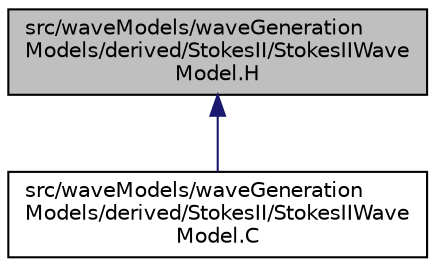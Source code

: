 digraph "src/waveModels/waveGenerationModels/derived/StokesII/StokesIIWaveModel.H"
{
  bgcolor="transparent";
  edge [fontname="Helvetica",fontsize="10",labelfontname="Helvetica",labelfontsize="10"];
  node [fontname="Helvetica",fontsize="10",shape=record];
  Node1 [label="src/waveModels/waveGeneration\lModels/derived/StokesII/StokesIIWave\lModel.H",height=0.2,width=0.4,color="black", fillcolor="grey75", style="filled" fontcolor="black"];
  Node1 -> Node2 [dir="back",color="midnightblue",fontsize="10",style="solid",fontname="Helvetica"];
  Node2 [label="src/waveModels/waveGeneration\lModels/derived/StokesII/StokesIIWave\lModel.C",height=0.2,width=0.4,color="black",URL="$StokesIIWaveModel_8C.html"];
}
